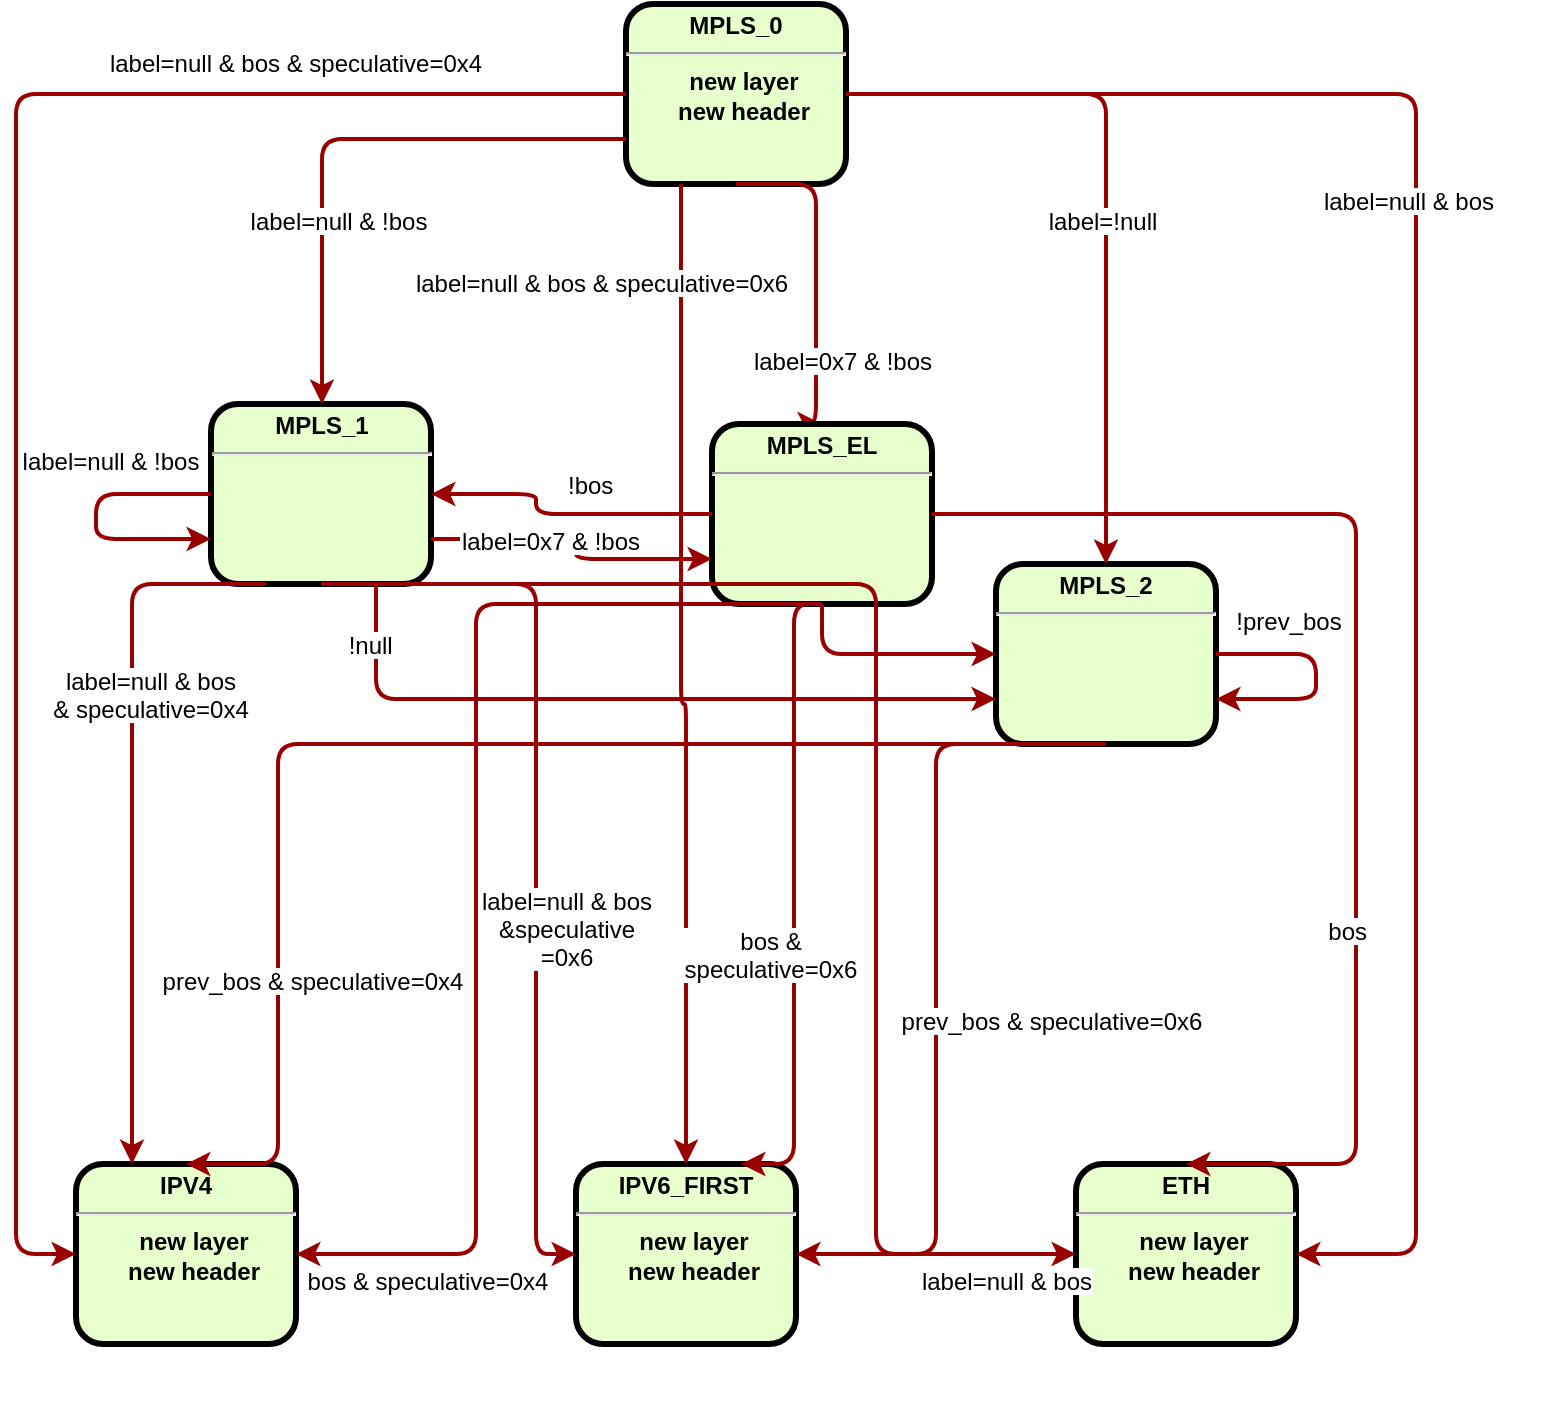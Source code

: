 <mxfile version="12.4.3" type="device" pages="1"><diagram name="Page-1" id="c7558073-3199-34d8-9f00-42111426c3f3"><mxGraphModel dx="1781" dy="538" grid="1" gridSize="10" guides="1" tooltips="1" connect="1" arrows="1" fold="1" page="1" pageScale="1" pageWidth="826" pageHeight="1169" background="#ffffff" math="0" shadow="0"><root><mxCell id="0"/><mxCell id="1" parent="0"/><mxCell id="11" value="&lt;p style=&quot;margin: 4px 0px 0px ; text-align: center&quot;&gt;&lt;strong&gt;MPLS_0&lt;/strong&gt;&lt;/p&gt;&lt;hr&gt;&lt;p style=&quot;margin: 0px ; margin-left: 8px&quot;&gt;new layer&lt;/p&gt;&lt;p style=&quot;margin: 0px ; margin-left: 8px&quot;&gt;new header&lt;/p&gt;" style="verticalAlign=middle;align=center;overflow=fill;fontSize=12;fontFamily=Helvetica;html=1;rounded=1;fontStyle=1;strokeWidth=3;fillColor=#E6FFCC" parent="1" vertex="1"><mxGeometry x="285.0" y="10" width="110" height="90" as="geometry"/></mxCell><mxCell id="E5p60dvam9qOuimB-l8L-117" value="" style="edgeStyle=elbowEdgeStyle;elbow=horizontal;strokeColor=#990000;strokeWidth=2;exitX=0.5;exitY=1;exitDx=0;exitDy=0;entryX=0.5;entryY=0;entryDx=0;entryDy=0;" parent="1" source="11" target="E5p60dvam9qOuimB-l8L-190" edge="1"><mxGeometry width="100" height="100" relative="1" as="geometry"><mxPoint x="408.5" y="510" as="sourcePoint"/><mxPoint x="505" y="178" as="targetPoint"/><Array as="points"><mxPoint x="380" y="160"/></Array></mxGeometry></mxCell><mxCell id="E5p60dvam9qOuimB-l8L-122" value="&lt;p style=&quot;margin: 4px 0px 0px ; text-align: center&quot;&gt;IPV6_FIRST&lt;/p&gt;&lt;hr&gt;&lt;p style=&quot;margin: 0px 0px 0px 8px&quot;&gt;new layer&lt;/p&gt;&lt;p style=&quot;margin: 0px 0px 0px 8px&quot;&gt;new header&lt;/p&gt;" style="verticalAlign=middle;align=center;overflow=fill;fontSize=12;fontFamily=Helvetica;html=1;rounded=1;fontStyle=1;strokeWidth=3;fillColor=#E6FFCC" parent="1" vertex="1"><mxGeometry x="260" y="590" width="110" height="90" as="geometry"/></mxCell><mxCell id="E5p60dvam9qOuimB-l8L-123" value="&lt;p style=&quot;margin: 4px 0px 0px ; text-align: center&quot;&gt;ETH&lt;/p&gt;&lt;hr&gt;&lt;p style=&quot;margin: 0px 0px 0px 8px&quot;&gt;new layer&lt;/p&gt;&lt;p style=&quot;margin: 0px 0px 0px 8px&quot;&gt;new header&lt;/p&gt;" style="verticalAlign=middle;align=center;overflow=fill;fontSize=12;fontFamily=Helvetica;html=1;rounded=1;fontStyle=1;strokeWidth=3;fillColor=#E6FFCC" parent="1" vertex="1"><mxGeometry x="510" y="590" width="110" height="90" as="geometry"/></mxCell><mxCell id="E5p60dvam9qOuimB-l8L-124" value="&lt;p style=&quot;margin: 4px 0px 0px ; text-align: center&quot;&gt;IPV4&lt;/p&gt;&lt;hr&gt;&lt;p style=&quot;margin: 0px ; margin-left: 8px&quot;&gt;&lt;span&gt;new layer&lt;/span&gt;&lt;br&gt;&lt;/p&gt;&lt;p style=&quot;margin: 0px 0px 0px 8px&quot;&gt;new header&lt;/p&gt;" style="verticalAlign=middle;align=center;overflow=fill;fontSize=12;fontFamily=Helvetica;html=1;rounded=1;fontStyle=1;strokeWidth=3;fillColor=#E6FFCC" parent="1" vertex="1"><mxGeometry x="10" y="590" width="110" height="90" as="geometry"/></mxCell><mxCell id="E5p60dvam9qOuimB-l8L-127" value="&lt;p style=&quot;margin: 4px 0px 0px ; text-align: center&quot;&gt;MPLS_2&lt;/p&gt;&lt;hr&gt;&lt;p style=&quot;margin: 0px 0px 0px 8px&quot;&gt;&lt;br&gt;&lt;/p&gt;" style="verticalAlign=middle;align=center;overflow=fill;fontSize=12;fontFamily=Helvetica;html=1;rounded=1;fontStyle=1;strokeWidth=3;fillColor=#E6FFCC" parent="1" vertex="1"><mxGeometry x="470" y="290" width="110" height="90" as="geometry"/></mxCell><mxCell id="E5p60dvam9qOuimB-l8L-160" value="" style="edgeStyle=elbowEdgeStyle;elbow=vertical;strokeColor=#990000;strokeWidth=2;exitX=1;exitY=0.5;exitDx=0;exitDy=0;entryX=1;entryY=0.5;entryDx=0;entryDy=0;" parent="1" source="11" target="E5p60dvam9qOuimB-l8L-123" edge="1"><mxGeometry width="100" height="100" relative="1" as="geometry"><mxPoint x="769" y="410" as="sourcePoint"/><mxPoint x="353.167" y="520.167" as="targetPoint"/><Array as="points"><mxPoint x="680" y="210"/><mxPoint x="359" y="451.5"/></Array></mxGeometry></mxCell><mxCell id="E5p60dvam9qOuimB-l8L-161" value="" style="edgeStyle=elbowEdgeStyle;elbow=vertical;strokeColor=#990000;strokeWidth=2;exitX=0.25;exitY=1;exitDx=0;exitDy=0;entryX=0.5;entryY=0;entryDx=0;entryDy=0;" parent="1" source="11" target="E5p60dvam9qOuimB-l8L-122" edge="1"><mxGeometry width="100" height="100" relative="1" as="geometry"><mxPoint x="741" y="410" as="sourcePoint"/><mxPoint x="222.833" y="520.167" as="targetPoint"/><Array as="points"><mxPoint x="270" y="360"/><mxPoint x="280" y="210"/><mxPoint x="240" y="350"/><mxPoint x="250" y="380"/><mxPoint x="232" y="432"/></Array></mxGeometry></mxCell><mxCell id="E5p60dvam9qOuimB-l8L-162" value="" style="edgeStyle=elbowEdgeStyle;elbow=vertical;strokeColor=#990000;strokeWidth=2;exitX=0;exitY=0.5;exitDx=0;exitDy=0;entryX=0;entryY=0.5;entryDx=0;entryDy=0;" parent="1" source="11" target="E5p60dvam9qOuimB-l8L-124" edge="1"><mxGeometry width="100" height="100" relative="1" as="geometry"><mxPoint x="741" y="410" as="sourcePoint"/><mxPoint x="145.333" y="520.167" as="targetPoint"/><Array as="points"><mxPoint x="-20" y="290"/></Array></mxGeometry></mxCell><mxCell id="E5p60dvam9qOuimB-l8L-163" value="label=null &amp; bos &amp; speculative=0x4" style="text;spacingTop=-5;align=center;fontColor=#000000;labelBackgroundColor=#FFFFFF;" parent="1" vertex="1"><mxGeometry x="43.5" y="31" width="153" height="24" as="geometry"/></mxCell><mxCell id="E5p60dvam9qOuimB-l8L-165" value="label=null &amp; bos &amp; speculative=0x6" style="text;spacingTop=-5;align=center;fontColor=#000000;labelBackgroundColor=#FFFFFF;" parent="1" vertex="1"><mxGeometry x="196.5" y="141" width="153" height="24" as="geometry"/></mxCell><mxCell id="E5p60dvam9qOuimB-l8L-189" value="&lt;p style=&quot;margin: 4px 0px 0px ; text-align: center&quot;&gt;MPLS_1&lt;/p&gt;&lt;hr&gt;&lt;p style=&quot;margin: 0px 0px 0px 8px&quot;&gt;&lt;br&gt;&lt;/p&gt;" style="verticalAlign=middle;align=center;overflow=fill;fontSize=12;fontFamily=Helvetica;html=1;rounded=1;fontStyle=1;strokeWidth=3;fillColor=#E6FFCC" parent="1" vertex="1"><mxGeometry x="77.5" y="210" width="110" height="90" as="geometry"/></mxCell><mxCell id="E5p60dvam9qOuimB-l8L-190" value="&lt;p style=&quot;margin: 4px 0px 0px ; text-align: center&quot;&gt;MPLS_EL&lt;/p&gt;&lt;hr&gt;&lt;p style=&quot;margin: 0px 0px 0px 8px&quot;&gt;&lt;br&gt;&lt;/p&gt;" style="verticalAlign=middle;align=center;overflow=fill;fontSize=12;fontFamily=Helvetica;html=1;rounded=1;fontStyle=1;strokeWidth=3;fillColor=#E6FFCC" parent="1" vertex="1"><mxGeometry x="328" y="220" width="110" height="90" as="geometry"/></mxCell><mxCell id="E5p60dvam9qOuimB-l8L-191" value="" style="edgeStyle=elbowEdgeStyle;elbow=horizontal;strokeColor=#990000;strokeWidth=2;exitX=0;exitY=0.75;exitDx=0;exitDy=0;entryX=0.5;entryY=0;entryDx=0;entryDy=0;" parent="1" source="11" target="E5p60dvam9qOuimB-l8L-189" edge="1"><mxGeometry width="100" height="100" relative="1" as="geometry"><mxPoint x="226.5" y="110" as="sourcePoint"/><mxPoint x="251.5" y="240" as="targetPoint"/><Array as="points"><mxPoint x="133" y="120"/></Array></mxGeometry></mxCell><mxCell id="E5p60dvam9qOuimB-l8L-192" value="" style="edgeStyle=elbowEdgeStyle;elbow=horizontal;strokeColor=#990000;strokeWidth=2;exitX=1;exitY=0.5;exitDx=0;exitDy=0;entryX=0.5;entryY=0;entryDx=0;entryDy=0;" parent="1" source="11" target="E5p60dvam9qOuimB-l8L-127" edge="1"><mxGeometry width="100" height="100" relative="1" as="geometry"><mxPoint x="445" y="40" as="sourcePoint"/><mxPoint x="470" y="170" as="targetPoint"/><Array as="points"><mxPoint x="525" y="190"/></Array></mxGeometry></mxCell><mxCell id="E5p60dvam9qOuimB-l8L-194" value="" style="edgeStyle=elbowEdgeStyle;elbow=horizontal;strokeColor=#990000;strokeWidth=2;exitX=0.5;exitY=1;exitDx=0;exitDy=0;entryX=0.5;entryY=0;entryDx=0;entryDy=0;" parent="1" source="E5p60dvam9qOuimB-l8L-127" target="E5p60dvam9qOuimB-l8L-124" edge="1"><mxGeometry width="100" height="100" relative="1" as="geometry"><mxPoint x="404.5" y="410" as="sourcePoint"/><mxPoint x="534.5" y="645" as="targetPoint"/><Array as="points"><mxPoint x="111" y="470"/></Array></mxGeometry></mxCell><mxCell id="E5p60dvam9qOuimB-l8L-195" value="" style="edgeStyle=elbowEdgeStyle;elbow=horizontal;strokeColor=#990000;strokeWidth=2;exitX=0.5;exitY=1;exitDx=0;exitDy=0;entryX=1;entryY=0.5;entryDx=0;entryDy=0;" parent="1" source="E5p60dvam9qOuimB-l8L-127" target="E5p60dvam9qOuimB-l8L-122" edge="1"><mxGeometry width="100" height="100" relative="1" as="geometry"><mxPoint x="705" y="425" as="sourcePoint"/><mxPoint x="291" y="585" as="targetPoint"/><Array as="points"><mxPoint x="440" y="480"/></Array></mxGeometry></mxCell><mxCell id="E5p60dvam9qOuimB-l8L-197" value="" style="edgeStyle=elbowEdgeStyle;elbow=horizontal;strokeColor=#990000;strokeWidth=2;exitX=1;exitY=0.5;exitDx=0;exitDy=0;entryX=1;entryY=0.75;entryDx=0;entryDy=0;" parent="1" source="E5p60dvam9qOuimB-l8L-127" target="E5p60dvam9qOuimB-l8L-127" edge="1"><mxGeometry width="100" height="100" relative="1" as="geometry"><mxPoint x="632" y="402" as="sourcePoint"/><mxPoint x="480" y="617" as="targetPoint"/><Array as="points"><mxPoint x="630" y="335"/><mxPoint x="650" y="350"/></Array></mxGeometry></mxCell><mxCell id="E5p60dvam9qOuimB-l8L-198" value="" style="edgeStyle=elbowEdgeStyle;elbow=horizontal;strokeColor=#990000;strokeWidth=2;exitX=0;exitY=0.5;exitDx=0;exitDy=0;entryX=1;entryY=0.5;entryDx=0;entryDy=0;" parent="1" source="E5p60dvam9qOuimB-l8L-190" target="E5p60dvam9qOuimB-l8L-189" edge="1"><mxGeometry width="100" height="100" relative="1" as="geometry"><mxPoint x="200" y="205" as="sourcePoint"/><mxPoint x="260" y="330" as="targetPoint"/><Array as="points"><mxPoint x="240" y="265"/></Array></mxGeometry></mxCell><mxCell id="E5p60dvam9qOuimB-l8L-199" value="" style="edgeStyle=elbowEdgeStyle;elbow=horizontal;strokeColor=#990000;strokeWidth=2;exitX=0.5;exitY=1;exitDx=0;exitDy=0;entryX=1;entryY=0.5;entryDx=0;entryDy=0;" parent="1" source="E5p60dvam9qOuimB-l8L-190" target="E5p60dvam9qOuimB-l8L-124" edge="1"><mxGeometry width="100" height="100" relative="1" as="geometry"><mxPoint x="306" y="345" as="sourcePoint"/><mxPoint x="166" y="335" as="targetPoint"/><Array as="points"><mxPoint x="210" y="490"/></Array></mxGeometry></mxCell><mxCell id="E5p60dvam9qOuimB-l8L-200" value="" style="edgeStyle=elbowEdgeStyle;elbow=horizontal;strokeColor=#990000;strokeWidth=2;exitX=0.5;exitY=1;exitDx=0;exitDy=0;entryX=0;entryY=0.5;entryDx=0;entryDy=0;" parent="1" source="E5p60dvam9qOuimB-l8L-190" target="E5p60dvam9qOuimB-l8L-127" edge="1"><mxGeometry width="100" height="100" relative="1" as="geometry"><mxPoint x="413" y="340" as="sourcePoint"/><mxPoint x="196" y="625" as="targetPoint"/><Array as="points"><mxPoint x="383" y="330"/></Array></mxGeometry></mxCell><mxCell id="E5p60dvam9qOuimB-l8L-201" value="" style="edgeStyle=elbowEdgeStyle;elbow=horizontal;strokeColor=#990000;strokeWidth=2;exitX=0.5;exitY=1;exitDx=0;exitDy=0;entryX=0.75;entryY=0;entryDx=0;entryDy=0;" parent="1" source="E5p60dvam9qOuimB-l8L-190" target="E5p60dvam9qOuimB-l8L-122" edge="1"><mxGeometry width="100" height="100" relative="1" as="geometry"><mxPoint x="369" y="335" as="sourcePoint"/><mxPoint x="456" y="360" as="targetPoint"/><Array as="points"><mxPoint x="369" y="355"/></Array></mxGeometry></mxCell><mxCell id="E5p60dvam9qOuimB-l8L-202" value="" style="edgeStyle=elbowEdgeStyle;elbow=horizontal;strokeColor=#990000;strokeWidth=2;exitX=1;exitY=0.5;exitDx=0;exitDy=0;entryX=0.5;entryY=0;entryDx=0;entryDy=0;" parent="1" source="E5p60dvam9qOuimB-l8L-190" target="E5p60dvam9qOuimB-l8L-123" edge="1"><mxGeometry width="100" height="100" relative="1" as="geometry"><mxPoint x="431" y="320" as="sourcePoint"/><mxPoint x="394" y="560" as="targetPoint"/><Array as="points"><mxPoint x="650" y="370"/></Array></mxGeometry></mxCell><mxCell id="E5p60dvam9qOuimB-l8L-203" value="" style="edgeStyle=elbowEdgeStyle;elbow=horizontal;strokeColor=#990000;strokeWidth=2;exitX=0;exitY=0.5;exitDx=0;exitDy=0;entryX=0;entryY=0.75;entryDx=0;entryDy=0;" parent="1" source="E5p60dvam9qOuimB-l8L-189" target="E5p60dvam9qOuimB-l8L-189" edge="1"><mxGeometry width="100" height="100" relative="1" as="geometry"><mxPoint y="243.5" as="sourcePoint"/><mxPoint y="266.5" as="targetPoint"/><Array as="points"><mxPoint x="20" y="260"/><mxPoint x="50" y="243.5"/><mxPoint x="70" y="258.5"/></Array></mxGeometry></mxCell><mxCell id="E5p60dvam9qOuimB-l8L-204" value="" style="edgeStyle=elbowEdgeStyle;elbow=horizontal;strokeColor=#990000;strokeWidth=2;exitX=1;exitY=0.75;exitDx=0;exitDy=0;entryX=0;entryY=0.75;entryDx=0;entryDy=0;" parent="1" source="E5p60dvam9qOuimB-l8L-189" target="E5p60dvam9qOuimB-l8L-190" edge="1"><mxGeometry width="100" height="100" relative="1" as="geometry"><mxPoint x="216.5" y="323.5" as="sourcePoint"/><mxPoint x="216.5" y="346.5" as="targetPoint"/><Array as="points"><mxPoint x="260" y="288"/><mxPoint x="188.5" y="312"/><mxPoint x="208.5" y="327"/></Array></mxGeometry></mxCell><mxCell id="E5p60dvam9qOuimB-l8L-205" value="" style="edgeStyle=elbowEdgeStyle;elbow=horizontal;strokeColor=#990000;strokeWidth=2;exitX=0.75;exitY=1;exitDx=0;exitDy=0;entryX=0;entryY=0.75;entryDx=0;entryDy=0;" parent="1" source="E5p60dvam9qOuimB-l8L-189" target="E5p60dvam9qOuimB-l8L-127" edge="1"><mxGeometry width="100" height="100" relative="1" as="geometry"><mxPoint x="140" y="347" as="sourcePoint"/><mxPoint x="280" y="357" as="targetPoint"/><Array as="points"><mxPoint x="160" y="330"/><mxPoint x="140.5" y="381"/><mxPoint x="160.5" y="396"/></Array></mxGeometry></mxCell><mxCell id="E5p60dvam9qOuimB-l8L-206" value="" style="edgeStyle=elbowEdgeStyle;elbow=horizontal;strokeColor=#990000;strokeWidth=2;exitX=0.25;exitY=1;exitDx=0;exitDy=0;entryX=0.25;entryY=0;entryDx=0;entryDy=0;" parent="1" source="E5p60dvam9qOuimB-l8L-189" target="E5p60dvam9qOuimB-l8L-124" edge="1"><mxGeometry width="100" height="100" relative="1" as="geometry"><mxPoint x="30" y="361" as="sourcePoint"/><mxPoint x="340" y="419" as="targetPoint"/><Array as="points"><mxPoint x="38" y="450"/><mxPoint x="10.5" y="442"/><mxPoint x="30.5" y="457"/></Array></mxGeometry></mxCell><mxCell id="E5p60dvam9qOuimB-l8L-207" value="" style="edgeStyle=elbowEdgeStyle;elbow=horizontal;strokeColor=#990000;strokeWidth=2;exitX=0.5;exitY=1;exitDx=0;exitDy=0;entryX=0;entryY=0.5;entryDx=0;entryDy=0;" parent="1" source="E5p60dvam9qOuimB-l8L-189" target="E5p60dvam9qOuimB-l8L-122" edge="1"><mxGeometry width="100" height="100" relative="1" as="geometry"><mxPoint x="115" y="310" as="sourcePoint"/><mxPoint x="94" y="560" as="targetPoint"/><Array as="points"><mxPoint x="240" y="450"/><mxPoint x="20.5" y="452"/><mxPoint x="40.5" y="467"/></Array></mxGeometry></mxCell><mxCell id="E5p60dvam9qOuimB-l8L-208" value="" style="edgeStyle=elbowEdgeStyle;elbow=horizontal;strokeColor=#990000;strokeWidth=2;exitX=0.5;exitY=1;exitDx=0;exitDy=0;entryX=0;entryY=0.5;entryDx=0;entryDy=0;" parent="1" source="E5p60dvam9qOuimB-l8L-189" target="E5p60dvam9qOuimB-l8L-123" edge="1"><mxGeometry width="100" height="100" relative="1" as="geometry"><mxPoint x="143" y="310" as="sourcePoint"/><mxPoint x="273" y="605" as="targetPoint"/><Array as="points"><mxPoint x="410" y="470"/><mxPoint x="30.5" y="462"/><mxPoint x="50.5" y="477"/></Array></mxGeometry></mxCell><mxCell id="E5p60dvam9qOuimB-l8L-209" value="label=null &amp; bos" style="text;spacingTop=-5;align=center;fontColor=#000000;labelBackgroundColor=#FFFFFF;" parent="1" vertex="1"><mxGeometry x="600" y="100" width="153" height="24" as="geometry"/></mxCell><mxCell id="E5p60dvam9qOuimB-l8L-210" value="label=!null" style="text;spacingTop=-5;align=center;fontColor=#000000;labelBackgroundColor=#FFFFFF;" parent="1" vertex="1"><mxGeometry x="447" y="110" width="153" height="24" as="geometry"/></mxCell><mxCell id="E5p60dvam9qOuimB-l8L-211" value="label=null &amp; !bos" style="text;spacingTop=-5;align=center;fontColor=#000000;labelBackgroundColor=#FFFFFF;" parent="1" vertex="1"><mxGeometry x="65" y="110" width="153" height="24" as="geometry"/></mxCell><mxCell id="E5p60dvam9qOuimB-l8L-212" value="label=0x7 &amp; !bos" style="text;spacingTop=-5;align=center;fontColor=#000000;labelBackgroundColor=#FFFFFF;" parent="1" vertex="1"><mxGeometry x="317" y="180" width="153" height="24" as="geometry"/></mxCell><mxCell id="E5p60dvam9qOuimB-l8L-214" value="!prev_bos" style="text;spacingTop=-5;align=center;fontColor=#000000;labelBackgroundColor=#FFFFFF;" parent="1" vertex="1"><mxGeometry x="540" y="310" width="153" height="24" as="geometry"/></mxCell><mxCell id="E5p60dvam9qOuimB-l8L-216" value="prev_bos &amp; speculative=0x4" style="text;spacingTop=-5;align=center;fontColor=#000000;labelBackgroundColor=#FFFFFF;" parent="1" vertex="1"><mxGeometry x="77.5" y="490" width="102" height="70" as="geometry"/></mxCell><mxCell id="E5p60dvam9qOuimB-l8L-219" value="prev_bos &amp; speculative=0x6" style="text;spacingTop=-5;align=center;fontColor=#000000;labelBackgroundColor=#FFFFFF;" parent="1" vertex="1"><mxGeometry x="447" y="510" width="102" height="70" as="geometry"/></mxCell><mxCell id="E5p60dvam9qOuimB-l8L-220" value="bos &amp; speculative=0x4" style="text;spacingTop=-5;align=center;fontColor=#000000;labelBackgroundColor=#FFFFFF;" parent="1" vertex="1"><mxGeometry x="148.5" y="640" width="75" height="70" as="geometry"/></mxCell><mxCell id="E5p60dvam9qOuimB-l8L-221" value="bos &amp; &#10;speculative=0x6" style="text;spacingTop=-5;align=center;fontColor=#000000;labelBackgroundColor=#FFFFFF;" parent="1" vertex="1"><mxGeometry x="320" y="470" width="75" height="80" as="geometry"/></mxCell><mxCell id="E5p60dvam9qOuimB-l8L-222" value="bos &#10;" style="text;spacingTop=-5;align=center;fontColor=#000000;labelBackgroundColor=#FFFFFF;" parent="1" vertex="1"><mxGeometry x="610" y="465" width="75" height="80" as="geometry"/></mxCell><mxCell id="E5p60dvam9qOuimB-l8L-225" value="!bos &#10;" style="text;spacingTop=-5;align=center;fontColor=#000000;labelBackgroundColor=#FFFFFF;" parent="1" vertex="1"><mxGeometry x="231.5" y="242" width="75" height="80" as="geometry"/></mxCell><mxCell id="E5p60dvam9qOuimB-l8L-226" value="label=null &amp; !bos" style="text;spacingTop=-5;align=center;fontColor=#000000;labelBackgroundColor=#FFFFFF;" parent="1" vertex="1"><mxGeometry x="-10" y="230" width="75" height="80" as="geometry"/></mxCell><mxCell id="E5p60dvam9qOuimB-l8L-227" value="label=null &amp; bos&#10;&amp; speculative=0x4" style="text;spacingTop=-5;align=center;fontColor=#000000;labelBackgroundColor=#FFFFFF;" parent="1" vertex="1"><mxGeometry x="10" y="340" width="75" height="80" as="geometry"/></mxCell><mxCell id="E5p60dvam9qOuimB-l8L-228" value="label=null &amp; bos&#10;&amp;speculative&#10;=0x6" style="text;spacingTop=-5;align=center;fontColor=#000000;labelBackgroundColor=#FFFFFF;" parent="1" vertex="1"><mxGeometry x="218" y="450" width="75" height="80" as="geometry"/></mxCell><mxCell id="E5p60dvam9qOuimB-l8L-230" value="label=null &amp; bos" style="text;spacingTop=-5;align=center;fontColor=#000000;labelBackgroundColor=#FFFFFF;" parent="1" vertex="1"><mxGeometry x="438" y="640" width="75" height="80" as="geometry"/></mxCell><mxCell id="E5p60dvam9qOuimB-l8L-231" value="!null &#10;" style="text;spacingTop=-5;align=center;fontColor=#000000;labelBackgroundColor=#FFFFFF;" parent="1" vertex="1"><mxGeometry x="121.5" y="322" width="75" height="80" as="geometry"/></mxCell><mxCell id="E5p60dvam9qOuimB-l8L-232" value="label=0x7 &amp; !bos" style="text;spacingTop=-5;align=center;fontColor=#000000;labelBackgroundColor=#FFFFFF;" parent="1" vertex="1"><mxGeometry x="210" y="270" width="75" height="80" as="geometry"/></mxCell></root></mxGraphModel></diagram></mxfile>